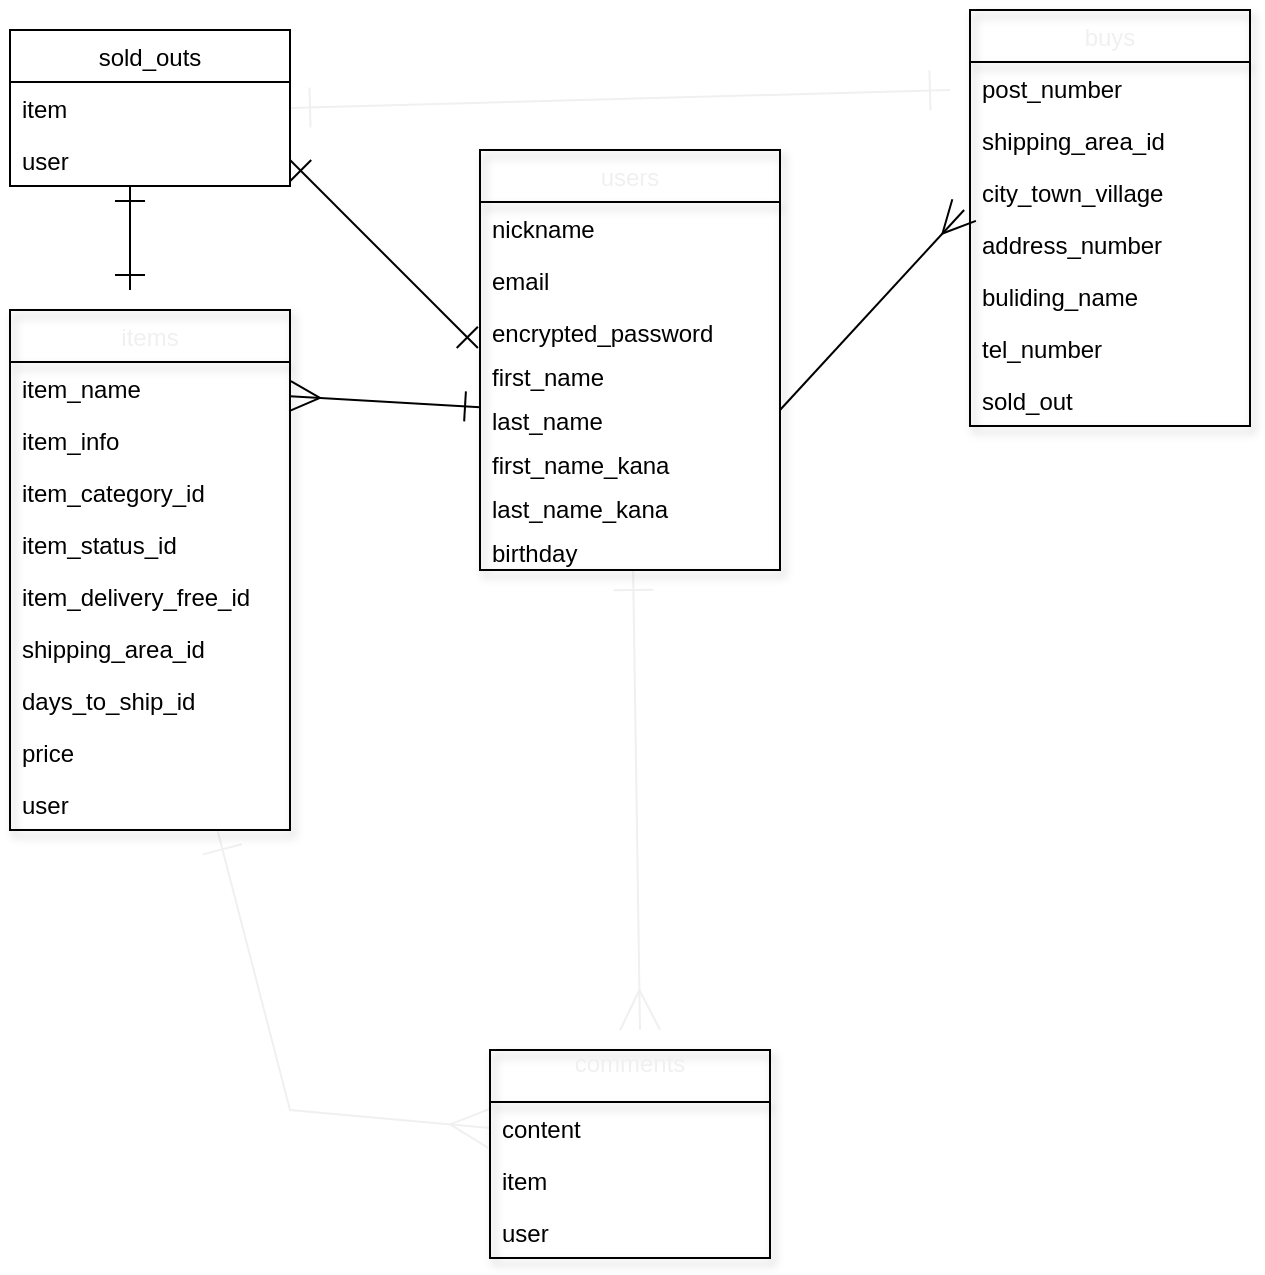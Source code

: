 <mxfile>
    <diagram id="PviR2_-kE2Kn2lxBSaeb" name="ページ1">
        <mxGraphModel dx="728" dy="680" grid="1" gridSize="10" guides="1" tooltips="1" connect="1" arrows="1" fold="1" page="1" pageScale="1" pageWidth="827" pageHeight="1169" math="0" shadow="0">
            <root>
                <mxCell id="0"/>
                <mxCell id="1" parent="0"/>
                <mxCell id="124" style="edgeStyle=none;rounded=0;orthogonalLoop=1;jettySize=auto;html=1;fontColor=#f0f0f0;startArrow=ERone;startFill=0;endArrow=ERmany;endFill=0;startSize=18;endSize=18;strokeColor=#f0f0f0;" parent="1" source="55" edge="1">
                    <mxGeometry relative="1" as="geometry">
                        <mxPoint x="365" y="510" as="targetPoint"/>
                    </mxGeometry>
                </mxCell>
                <mxCell id="55" value="users" style="swimlane;fontStyle=0;childLayout=stackLayout;horizontal=1;startSize=26;fillColor=none;horizontalStack=0;resizeParent=1;resizeParentMax=0;resizeLast=0;collapsible=1;marginBottom=0;shadow=1;fontColor=#f0f0f0;" parent="1" vertex="1">
                    <mxGeometry x="285" y="70" width="150" height="210" as="geometry"/>
                </mxCell>
                <mxCell id="56" value="nickname&#10;" style="text;strokeColor=none;fillColor=none;align=left;verticalAlign=top;spacingLeft=4;spacingRight=4;overflow=hidden;rotatable=0;points=[[0,0.5],[1,0.5]];portConstraint=eastwest;" parent="55" vertex="1">
                    <mxGeometry y="26" width="150" height="26" as="geometry"/>
                </mxCell>
                <mxCell id="57" value="email" style="text;strokeColor=none;fillColor=none;align=left;verticalAlign=top;spacingLeft=4;spacingRight=4;overflow=hidden;rotatable=0;points=[[0,0.5],[1,0.5]];portConstraint=eastwest;" parent="55" vertex="1">
                    <mxGeometry y="52" width="150" height="26" as="geometry"/>
                </mxCell>
                <mxCell id="58" value="encrypted_password" style="text;strokeColor=none;fillColor=none;align=left;verticalAlign=top;spacingLeft=4;spacingRight=4;overflow=hidden;rotatable=0;points=[[0,0.5],[1,0.5]];portConstraint=eastwest;" parent="55" vertex="1">
                    <mxGeometry y="78" width="150" height="22" as="geometry"/>
                </mxCell>
                <mxCell id="60" value="first_name" style="text;strokeColor=none;fillColor=none;align=left;verticalAlign=top;spacingLeft=4;spacingRight=4;overflow=hidden;rotatable=0;points=[[0,0.5],[1,0.5]];portConstraint=eastwest;" parent="55" vertex="1">
                    <mxGeometry y="100" width="150" height="22" as="geometry"/>
                </mxCell>
                <mxCell id="61" value="last_name" style="text;strokeColor=none;fillColor=none;align=left;verticalAlign=top;spacingLeft=4;spacingRight=4;overflow=hidden;rotatable=0;points=[[0,0.5],[1,0.5]];portConstraint=eastwest;" parent="55" vertex="1">
                    <mxGeometry y="122" width="150" height="22" as="geometry"/>
                </mxCell>
                <mxCell id="62" value="first_name_kana" style="text;strokeColor=none;fillColor=none;align=left;verticalAlign=top;spacingLeft=4;spacingRight=4;overflow=hidden;rotatable=0;points=[[0,0.5],[1,0.5]];portConstraint=eastwest;" parent="55" vertex="1">
                    <mxGeometry y="144" width="150" height="22" as="geometry"/>
                </mxCell>
                <mxCell id="63" value="last_name_kana" style="text;strokeColor=none;fillColor=none;align=left;verticalAlign=top;spacingLeft=4;spacingRight=4;overflow=hidden;rotatable=0;points=[[0,0.5],[1,0.5]];portConstraint=eastwest;" parent="55" vertex="1">
                    <mxGeometry y="166" width="150" height="22" as="geometry"/>
                </mxCell>
                <mxCell id="65" value="birthday" style="text;strokeColor=none;fillColor=none;align=left;verticalAlign=top;spacingLeft=4;spacingRight=4;overflow=hidden;rotatable=0;points=[[0,0.5],[1,0.5]];portConstraint=eastwest;" parent="55" vertex="1">
                    <mxGeometry y="188" width="150" height="22" as="geometry"/>
                </mxCell>
                <mxCell id="129" value="" style="edgeStyle=none;rounded=0;orthogonalLoop=1;jettySize=auto;html=1;fontColor=#f0f0f0;startArrow=ERone;startFill=0;endArrow=ERmany;endFill=0;startSize=18;endSize=18;strokeColor=#f0f0f0;entryX=0;entryY=0.5;entryDx=0;entryDy=0;" parent="1" source="68" edge="1" target="94">
                    <mxGeometry relative="1" as="geometry">
                        <mxPoint x="280" y="560" as="targetPoint"/>
                        <Array as="points">
                            <mxPoint x="190" y="550"/>
                        </Array>
                    </mxGeometry>
                </mxCell>
                <mxCell id="68" value="items" style="swimlane;fontStyle=0;childLayout=stackLayout;horizontal=1;startSize=26;fillColor=none;horizontalStack=0;resizeParent=1;resizeParentMax=0;resizeLast=0;collapsible=1;marginBottom=0;shadow=1;fontColor=#f0f0f0;" parent="1" vertex="1">
                    <mxGeometry x="50" y="150" width="140" height="260" as="geometry"/>
                </mxCell>
                <mxCell id="70" value="item_name" style="text;strokeColor=none;fillColor=none;align=left;verticalAlign=top;spacingLeft=4;spacingRight=4;overflow=hidden;rotatable=0;points=[[0,0.5],[1,0.5]];portConstraint=eastwest;" parent="68" vertex="1">
                    <mxGeometry y="26" width="140" height="26" as="geometry"/>
                </mxCell>
                <mxCell id="71" value="item_info" style="text;strokeColor=none;fillColor=none;align=left;verticalAlign=top;spacingLeft=4;spacingRight=4;overflow=hidden;rotatable=0;points=[[0,0.5],[1,0.5]];portConstraint=eastwest;" parent="68" vertex="1">
                    <mxGeometry y="52" width="140" height="26" as="geometry"/>
                </mxCell>
                <mxCell id="74" value="item_category_id" style="text;strokeColor=none;fillColor=none;align=left;verticalAlign=top;spacingLeft=4;spacingRight=4;overflow=hidden;rotatable=0;points=[[0,0.5],[1,0.5]];portConstraint=eastwest;" parent="68" vertex="1">
                    <mxGeometry y="78" width="140" height="26" as="geometry"/>
                </mxCell>
                <mxCell id="75" value="item_status_id" style="text;strokeColor=none;fillColor=none;align=left;verticalAlign=top;spacingLeft=4;spacingRight=4;overflow=hidden;rotatable=0;points=[[0,0.5],[1,0.5]];portConstraint=eastwest;" parent="68" vertex="1">
                    <mxGeometry y="104" width="140" height="26" as="geometry"/>
                </mxCell>
                <mxCell id="76" value="item_delivery_free_id" style="text;strokeColor=none;fillColor=none;align=left;verticalAlign=top;spacingLeft=4;spacingRight=4;overflow=hidden;rotatable=0;points=[[0,0.5],[1,0.5]];portConstraint=eastwest;" parent="68" vertex="1">
                    <mxGeometry y="130" width="140" height="26" as="geometry"/>
                </mxCell>
                <mxCell id="77" value="shipping_area_id" style="text;strokeColor=none;fillColor=none;align=left;verticalAlign=top;spacingLeft=4;spacingRight=4;overflow=hidden;rotatable=0;points=[[0,0.5],[1,0.5]];portConstraint=eastwest;" parent="68" vertex="1">
                    <mxGeometry y="156" width="140" height="26" as="geometry"/>
                </mxCell>
                <mxCell id="78" value="days_to_ship_id" style="text;strokeColor=none;fillColor=none;align=left;verticalAlign=top;spacingLeft=4;spacingRight=4;overflow=hidden;rotatable=0;points=[[0,0.5],[1,0.5]];portConstraint=eastwest;" parent="68" vertex="1">
                    <mxGeometry y="182" width="140" height="26" as="geometry"/>
                </mxCell>
                <mxCell id="79" value="price" style="text;strokeColor=none;fillColor=none;align=left;verticalAlign=top;spacingLeft=4;spacingRight=4;overflow=hidden;rotatable=0;points=[[0,0.5],[1,0.5]];portConstraint=eastwest;" parent="68" vertex="1">
                    <mxGeometry y="208" width="140" height="26" as="geometry"/>
                </mxCell>
                <mxCell id="80" value="user" style="text;strokeColor=none;fillColor=none;align=left;verticalAlign=top;spacingLeft=4;spacingRight=4;overflow=hidden;rotatable=0;points=[[0,0.5],[1,0.5]];portConstraint=eastwest;" parent="68" vertex="1">
                    <mxGeometry y="234" width="140" height="26" as="geometry"/>
                </mxCell>
                <mxCell id="81" value="buys" style="swimlane;fontStyle=0;childLayout=stackLayout;horizontal=1;startSize=26;fillColor=none;horizontalStack=0;resizeParent=1;resizeParentMax=0;resizeLast=0;collapsible=1;marginBottom=0;shadow=1;fontColor=#f0f0f0;" parent="1" vertex="1">
                    <mxGeometry x="530" width="140" height="208" as="geometry"/>
                </mxCell>
                <mxCell id="86" value="post_number" style="text;strokeColor=none;fillColor=none;align=left;verticalAlign=top;spacingLeft=4;spacingRight=4;overflow=hidden;rotatable=0;points=[[0,0.5],[1,0.5]];portConstraint=eastwest;" parent="81" vertex="1">
                    <mxGeometry y="26" width="140" height="26" as="geometry"/>
                </mxCell>
                <mxCell id="87" value="shipping_area_id" style="text;strokeColor=none;fillColor=none;align=left;verticalAlign=top;spacingLeft=4;spacingRight=4;overflow=hidden;rotatable=0;points=[[0,0.5],[1,0.5]];portConstraint=eastwest;" parent="81" vertex="1">
                    <mxGeometry y="52" width="140" height="26" as="geometry"/>
                </mxCell>
                <mxCell id="88" value="city_town_village" style="text;strokeColor=none;fillColor=none;align=left;verticalAlign=top;spacingLeft=4;spacingRight=4;overflow=hidden;rotatable=0;points=[[0,0.5],[1,0.5]];portConstraint=eastwest;" parent="81" vertex="1">
                    <mxGeometry y="78" width="140" height="26" as="geometry"/>
                </mxCell>
                <mxCell id="89" value="address_number" style="text;strokeColor=none;fillColor=none;align=left;verticalAlign=top;spacingLeft=4;spacingRight=4;overflow=hidden;rotatable=0;points=[[0,0.5],[1,0.5]];portConstraint=eastwest;" parent="81" vertex="1">
                    <mxGeometry y="104" width="140" height="26" as="geometry"/>
                </mxCell>
                <mxCell id="90" value="buliding_name" style="text;strokeColor=none;fillColor=none;align=left;verticalAlign=top;spacingLeft=4;spacingRight=4;overflow=hidden;rotatable=0;points=[[0,0.5],[1,0.5]];portConstraint=eastwest;" parent="81" vertex="1">
                    <mxGeometry y="130" width="140" height="26" as="geometry"/>
                </mxCell>
                <mxCell id="91" value="tel_number" style="text;strokeColor=none;fillColor=none;align=left;verticalAlign=top;spacingLeft=4;spacingRight=4;overflow=hidden;rotatable=0;points=[[0,0.5],[1,0.5]];portConstraint=eastwest;" parent="81" vertex="1">
                    <mxGeometry y="156" width="140" height="26" as="geometry"/>
                </mxCell>
                <mxCell id="92" value="sold_out" style="text;strokeColor=none;fillColor=none;align=left;verticalAlign=top;spacingLeft=4;spacingRight=4;overflow=hidden;rotatable=0;points=[[0,0.5],[1,0.5]];portConstraint=eastwest;" parent="81" vertex="1">
                    <mxGeometry y="182" width="140" height="26" as="geometry"/>
                </mxCell>
                <mxCell id="120" style="edgeStyle=none;rounded=0;orthogonalLoop=1;jettySize=auto;html=1;fontColor=#f0f0f0;startArrow=ERone;startFill=0;endArrow=ERone;endFill=0;startSize=18;endSize=18;strokeColor=#f0f0f0;entryX=1;entryY=0.5;entryDx=0;entryDy=0;" parent="81" edge="1" target="132">
                    <mxGeometry relative="1" as="geometry">
                        <mxPoint x="-10" y="40" as="sourcePoint"/>
                        <mxPoint x="-330" y="50" as="targetPoint"/>
                        <Array as="points"/>
                    </mxGeometry>
                </mxCell>
                <mxCell id="93" value="comments&#10;" style="swimlane;fontStyle=0;childLayout=stackLayout;horizontal=1;startSize=26;fillColor=none;horizontalStack=0;resizeParent=1;resizeParentMax=0;resizeLast=0;collapsible=1;marginBottom=0;shadow=1;fontColor=#f0f0f0;" parent="1" vertex="1">
                    <mxGeometry x="290" y="520" width="140" height="104" as="geometry"/>
                </mxCell>
                <mxCell id="94" value="content&#10;" style="text;strokeColor=none;fillColor=none;align=left;verticalAlign=top;spacingLeft=4;spacingRight=4;overflow=hidden;rotatable=0;points=[[0,0.5],[1,0.5]];portConstraint=eastwest;" parent="93" vertex="1">
                    <mxGeometry y="26" width="140" height="26" as="geometry"/>
                </mxCell>
                <mxCell id="130" value="item" style="text;strokeColor=none;fillColor=none;align=left;verticalAlign=top;spacingLeft=4;spacingRight=4;overflow=hidden;rotatable=0;points=[[0,0.5],[1,0.5]];portConstraint=eastwest;" parent="93" vertex="1">
                    <mxGeometry y="52" width="140" height="26" as="geometry"/>
                </mxCell>
                <mxCell id="95" value="user" style="text;strokeColor=none;fillColor=none;align=left;verticalAlign=top;spacingLeft=4;spacingRight=4;overflow=hidden;rotatable=0;points=[[0,0.5],[1,0.5]];portConstraint=eastwest;" parent="93" vertex="1">
                    <mxGeometry y="78" width="140" height="26" as="geometry"/>
                </mxCell>
                <mxCell id="131" value="sold_outs" style="swimlane;fontStyle=0;childLayout=stackLayout;horizontal=1;startSize=26;fillColor=none;horizontalStack=0;resizeParent=1;resizeParentMax=0;resizeLast=0;collapsible=1;marginBottom=0;" parent="1" vertex="1">
                    <mxGeometry x="50" y="10" width="140" height="78" as="geometry"/>
                </mxCell>
                <mxCell id="132" value="item" style="text;strokeColor=none;fillColor=none;align=left;verticalAlign=top;spacingLeft=4;spacingRight=4;overflow=hidden;rotatable=0;points=[[0,0.5],[1,0.5]];portConstraint=eastwest;" parent="131" vertex="1">
                    <mxGeometry y="26" width="140" height="26" as="geometry"/>
                </mxCell>
                <mxCell id="133" value="user" style="text;strokeColor=none;fillColor=none;align=left;verticalAlign=top;spacingLeft=4;spacingRight=4;overflow=hidden;rotatable=0;points=[[0,0.5],[1,0.5]];portConstraint=eastwest;" parent="131" vertex="1">
                    <mxGeometry y="52" width="140" height="26" as="geometry"/>
                </mxCell>
                <mxCell id="136" style="edgeStyle=none;rounded=0;orthogonalLoop=1;jettySize=auto;html=1;exitX=1;exitY=0.5;exitDx=0;exitDy=0;entryX=-0.007;entryY=-0.045;entryDx=0;entryDy=0;entryPerimeter=0;endArrow=ERone;endFill=0;endSize=13;startArrow=ERone;startFill=0;startSize=13;" parent="1" source="133" target="60" edge="1">
                    <mxGeometry relative="1" as="geometry"/>
                </mxCell>
                <mxCell id="138" value="" style="edgeStyle=none;rounded=0;orthogonalLoop=1;jettySize=auto;html=1;startArrow=ERone;startFill=0;endArrow=ERmany;endFill=0;startSize=13;endSize=13;" parent="1" source="61" target="70" edge="1">
                    <mxGeometry relative="1" as="geometry"/>
                </mxCell>
                <mxCell id="139" style="edgeStyle=none;rounded=0;orthogonalLoop=1;jettySize=auto;html=1;exitX=1;exitY=0.5;exitDx=0;exitDy=0;endArrow=ERone;endFill=0;endSize=13;startArrow=ERone;startFill=0;startSize=13;" parent="1" edge="1">
                    <mxGeometry relative="1" as="geometry">
                        <mxPoint x="110" y="88" as="sourcePoint"/>
                        <mxPoint x="110" y="140" as="targetPoint"/>
                    </mxGeometry>
                </mxCell>
                <mxCell id="142" value="" style="endArrow=ERmany;html=1;entryX=-0.021;entryY=0.846;entryDx=0;entryDy=0;entryPerimeter=0;endFill=0;endSize=14;" edge="1" parent="1" target="88">
                    <mxGeometry width="50" height="50" relative="1" as="geometry">
                        <mxPoint x="435" y="200" as="sourcePoint"/>
                        <mxPoint x="485" y="150" as="targetPoint"/>
                    </mxGeometry>
                </mxCell>
            </root>
        </mxGraphModel>
    </diagram>
</mxfile>